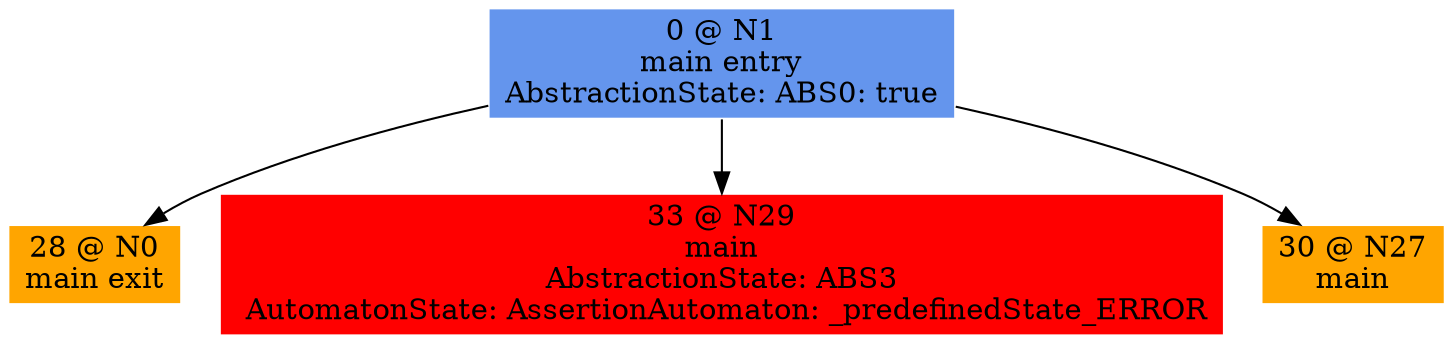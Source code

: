 digraph ARG {
node [style="filled" shape="box" color="white"]
0 [fillcolor="cornflowerblue" label="0 @ N1\nmain entry\nAbstractionState: ABS0: true\n" id="0"]
28 [fillcolor="orange" label="28 @ N0\nmain exit\n" id="28"]
33 [fillcolor="red" label="33 @ N29\nmain\nAbstractionState: ABS3\n AutomatonState: AssertionAutomaton: _predefinedState_ERROR\n" id="33"]
30 [fillcolor="orange" label="30 @ N27\nmain\n" id="30"]
0 -> 30 []
0 -> 33 []
0 -> 28 []
}
